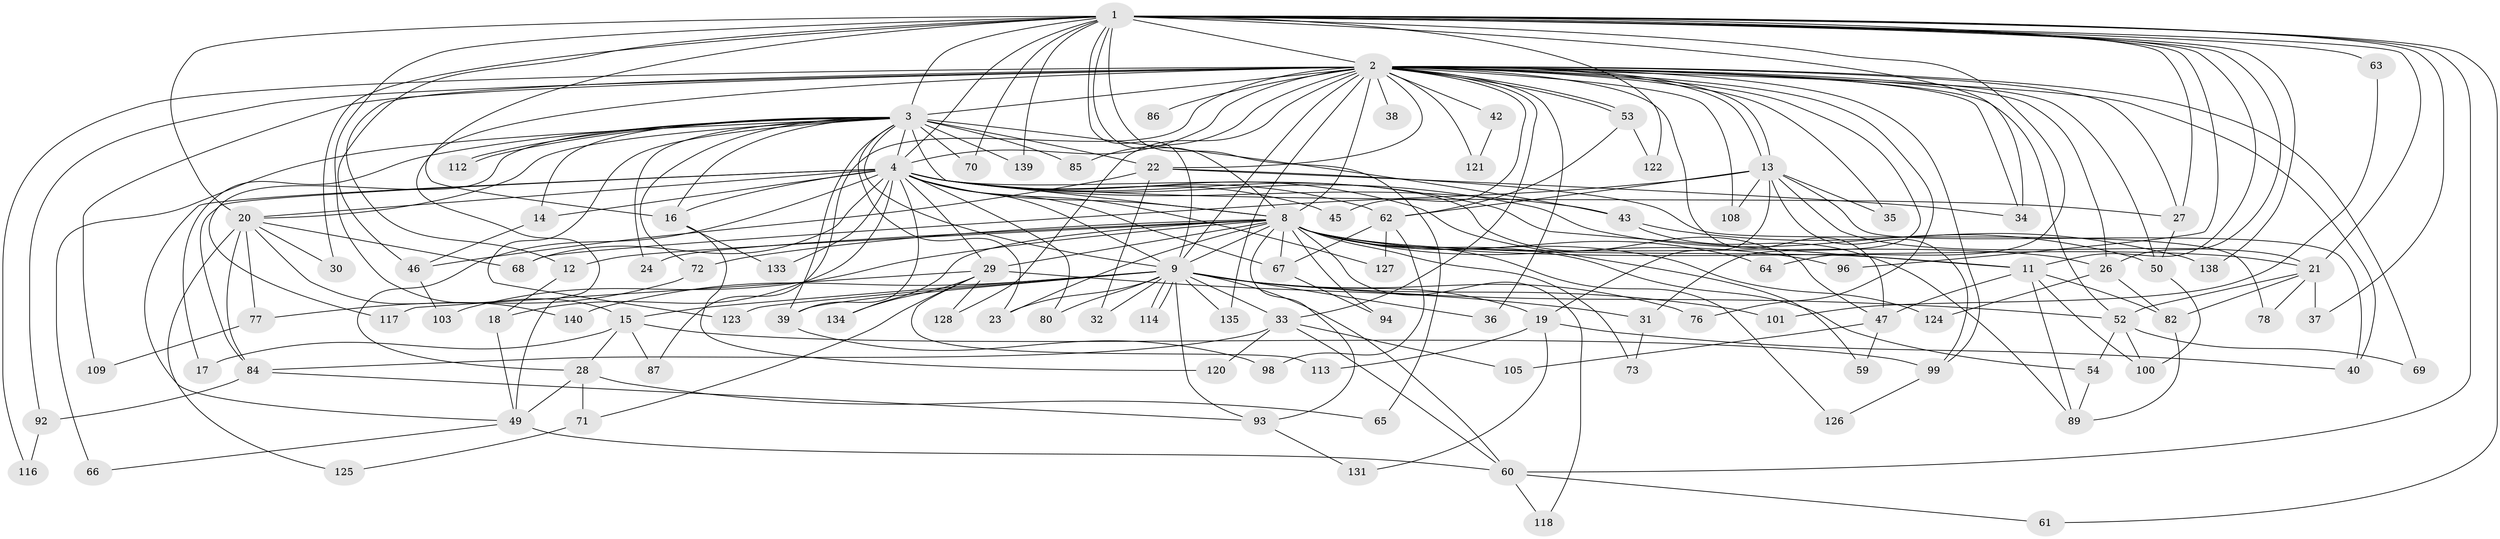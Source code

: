 // original degree distribution, {16: 0.014285714285714285, 31: 0.007142857142857143, 20: 0.007142857142857143, 30: 0.007142857142857143, 26: 0.014285714285714285, 25: 0.007142857142857143, 18: 0.007142857142857143, 21: 0.007142857142857143, 6: 0.04285714285714286, 3: 0.2, 10: 0.007142857142857143, 5: 0.05, 2: 0.5428571428571428, 9: 0.014285714285714285, 7: 0.014285714285714285, 4: 0.05714285714285714}
// Generated by graph-tools (version 1.1) at 2025/41/03/06/25 10:41:38]
// undirected, 104 vertices, 235 edges
graph export_dot {
graph [start="1"]
  node [color=gray90,style=filled];
  1 [super="+7"];
  2 [super="+5"];
  3 [super="+6"];
  4 [super="+25"];
  8 [super="+10"];
  9 [super="+41"];
  11 [super="+48"];
  12;
  13 [super="+106"];
  14;
  15 [super="+110"];
  16 [super="+44"];
  17;
  18 [super="+51"];
  19 [super="+58"];
  20 [super="+115"];
  21 [super="+95"];
  22 [super="+75"];
  23;
  24;
  26 [super="+55"];
  27 [super="+88"];
  28;
  29 [super="+56"];
  30;
  31;
  32;
  33 [super="+81"];
  34 [super="+107"];
  35;
  36 [super="+91"];
  37;
  38;
  39 [super="+57"];
  40;
  42;
  43 [super="+129"];
  45;
  46 [super="+74"];
  47 [super="+79"];
  49 [super="+119"];
  50 [super="+83"];
  52 [super="+130"];
  53;
  54;
  59;
  60 [super="+111"];
  61;
  62 [super="+136"];
  63;
  64;
  65 [super="+97"];
  66;
  67 [super="+90"];
  68;
  69;
  70;
  71;
  72;
  73;
  76;
  77;
  78;
  80;
  82 [super="+104"];
  84;
  85;
  86;
  87;
  89 [super="+132"];
  92;
  93 [super="+137"];
  94;
  96;
  98;
  99;
  100 [super="+102"];
  101;
  103;
  105;
  108;
  109;
  112;
  113;
  114;
  116;
  117;
  118;
  120;
  121;
  122;
  123;
  124;
  125;
  126;
  127;
  128;
  131;
  133;
  134;
  135;
  138;
  139;
  140;
  1 -- 2 [weight=4];
  1 -- 3 [weight=4];
  1 -- 4 [weight=2];
  1 -- 8 [weight=4];
  1 -- 9 [weight=2];
  1 -- 27;
  1 -- 30;
  1 -- 37;
  1 -- 63 [weight=2];
  1 -- 65 [weight=2];
  1 -- 96;
  1 -- 11;
  1 -- 64;
  1 -- 70;
  1 -- 138;
  1 -- 139;
  1 -- 15;
  1 -- 20;
  1 -- 21;
  1 -- 26;
  1 -- 34;
  1 -- 46;
  1 -- 122;
  1 -- 60;
  1 -- 61;
  1 -- 16;
  2 -- 3 [weight=4];
  2 -- 4 [weight=2];
  2 -- 8 [weight=4];
  2 -- 9 [weight=2];
  2 -- 13;
  2 -- 13;
  2 -- 22 [weight=2];
  2 -- 26;
  2 -- 34;
  2 -- 35;
  2 -- 36 [weight=2];
  2 -- 38 [weight=2];
  2 -- 40;
  2 -- 45;
  2 -- 47;
  2 -- 49;
  2 -- 53;
  2 -- 53;
  2 -- 69;
  2 -- 85;
  2 -- 86 [weight=2];
  2 -- 116;
  2 -- 121;
  2 -- 135;
  2 -- 128;
  2 -- 12;
  2 -- 76;
  2 -- 87;
  2 -- 27;
  2 -- 92;
  2 -- 31;
  2 -- 33;
  2 -- 99;
  2 -- 42;
  2 -- 108;
  2 -- 109;
  2 -- 50;
  2 -- 52;
  3 -- 4 [weight=2];
  3 -- 8 [weight=4];
  3 -- 9 [weight=2];
  3 -- 16;
  3 -- 17;
  3 -- 22;
  3 -- 23;
  3 -- 43;
  3 -- 72;
  3 -- 85;
  3 -- 112;
  3 -- 112;
  3 -- 123;
  3 -- 139;
  3 -- 66;
  3 -- 70;
  3 -- 14;
  3 -- 20;
  3 -- 24;
  3 -- 117;
  3 -- 39;
  4 -- 8 [weight=2];
  4 -- 9;
  4 -- 11;
  4 -- 14;
  4 -- 16;
  4 -- 18;
  4 -- 28;
  4 -- 29;
  4 -- 39;
  4 -- 43;
  4 -- 45;
  4 -- 47;
  4 -- 49;
  4 -- 50;
  4 -- 59;
  4 -- 62;
  4 -- 80;
  4 -- 84;
  4 -- 127;
  4 -- 133;
  4 -- 20;
  4 -- 68;
  4 -- 67;
  4 -- 27;
  8 -- 9 [weight=2];
  8 -- 12;
  8 -- 23;
  8 -- 24;
  8 -- 96;
  8 -- 118;
  8 -- 124;
  8 -- 126;
  8 -- 134;
  8 -- 64;
  8 -- 67;
  8 -- 72;
  8 -- 73;
  8 -- 11;
  8 -- 21;
  8 -- 93;
  8 -- 29 [weight=2];
  8 -- 94;
  8 -- 103;
  8 -- 54;
  8 -- 26;
  9 -- 15;
  9 -- 19;
  9 -- 32;
  9 -- 33;
  9 -- 39;
  9 -- 52;
  9 -- 60;
  9 -- 76;
  9 -- 101;
  9 -- 114;
  9 -- 114;
  9 -- 123;
  9 -- 135;
  9 -- 140;
  9 -- 80;
  9 -- 23;
  9 -- 93;
  9 -- 36;
  11 -- 82;
  11 -- 100;
  11 -- 89;
  11 -- 47;
  12 -- 18;
  13 -- 19;
  13 -- 21;
  13 -- 35;
  13 -- 40;
  13 -- 99;
  13 -- 108;
  13 -- 62;
  13 -- 68;
  14 -- 46;
  15 -- 17;
  15 -- 28;
  15 -- 87;
  15 -- 99;
  16 -- 120;
  16 -- 133;
  18 -- 49;
  19 -- 113;
  19 -- 131;
  19 -- 40;
  20 -- 30;
  20 -- 68;
  20 -- 77;
  20 -- 125;
  20 -- 140;
  20 -- 84;
  21 -- 37;
  21 -- 52;
  21 -- 78;
  21 -- 82;
  22 -- 32;
  22 -- 78;
  22 -- 46;
  22 -- 34;
  26 -- 82;
  26 -- 124;
  27 -- 50;
  28 -- 65;
  28 -- 71;
  28 -- 49;
  29 -- 31;
  29 -- 71;
  29 -- 113;
  29 -- 117;
  29 -- 128;
  29 -- 134;
  31 -- 73;
  33 -- 84;
  33 -- 105;
  33 -- 120;
  33 -- 60;
  39 -- 98;
  42 -- 121;
  43 -- 138;
  43 -- 89;
  46 -- 103;
  47 -- 59;
  47 -- 105;
  49 -- 66;
  49 -- 60;
  50 -- 100;
  52 -- 54;
  52 -- 69;
  52 -- 100;
  53 -- 62;
  53 -- 122;
  54 -- 89;
  60 -- 61;
  60 -- 118;
  62 -- 67;
  62 -- 98;
  62 -- 127;
  63 -- 101;
  67 -- 94;
  71 -- 125;
  72 -- 77;
  77 -- 109;
  82 -- 89;
  84 -- 92;
  84 -- 93;
  92 -- 116;
  93 -- 131;
  99 -- 126;
}
